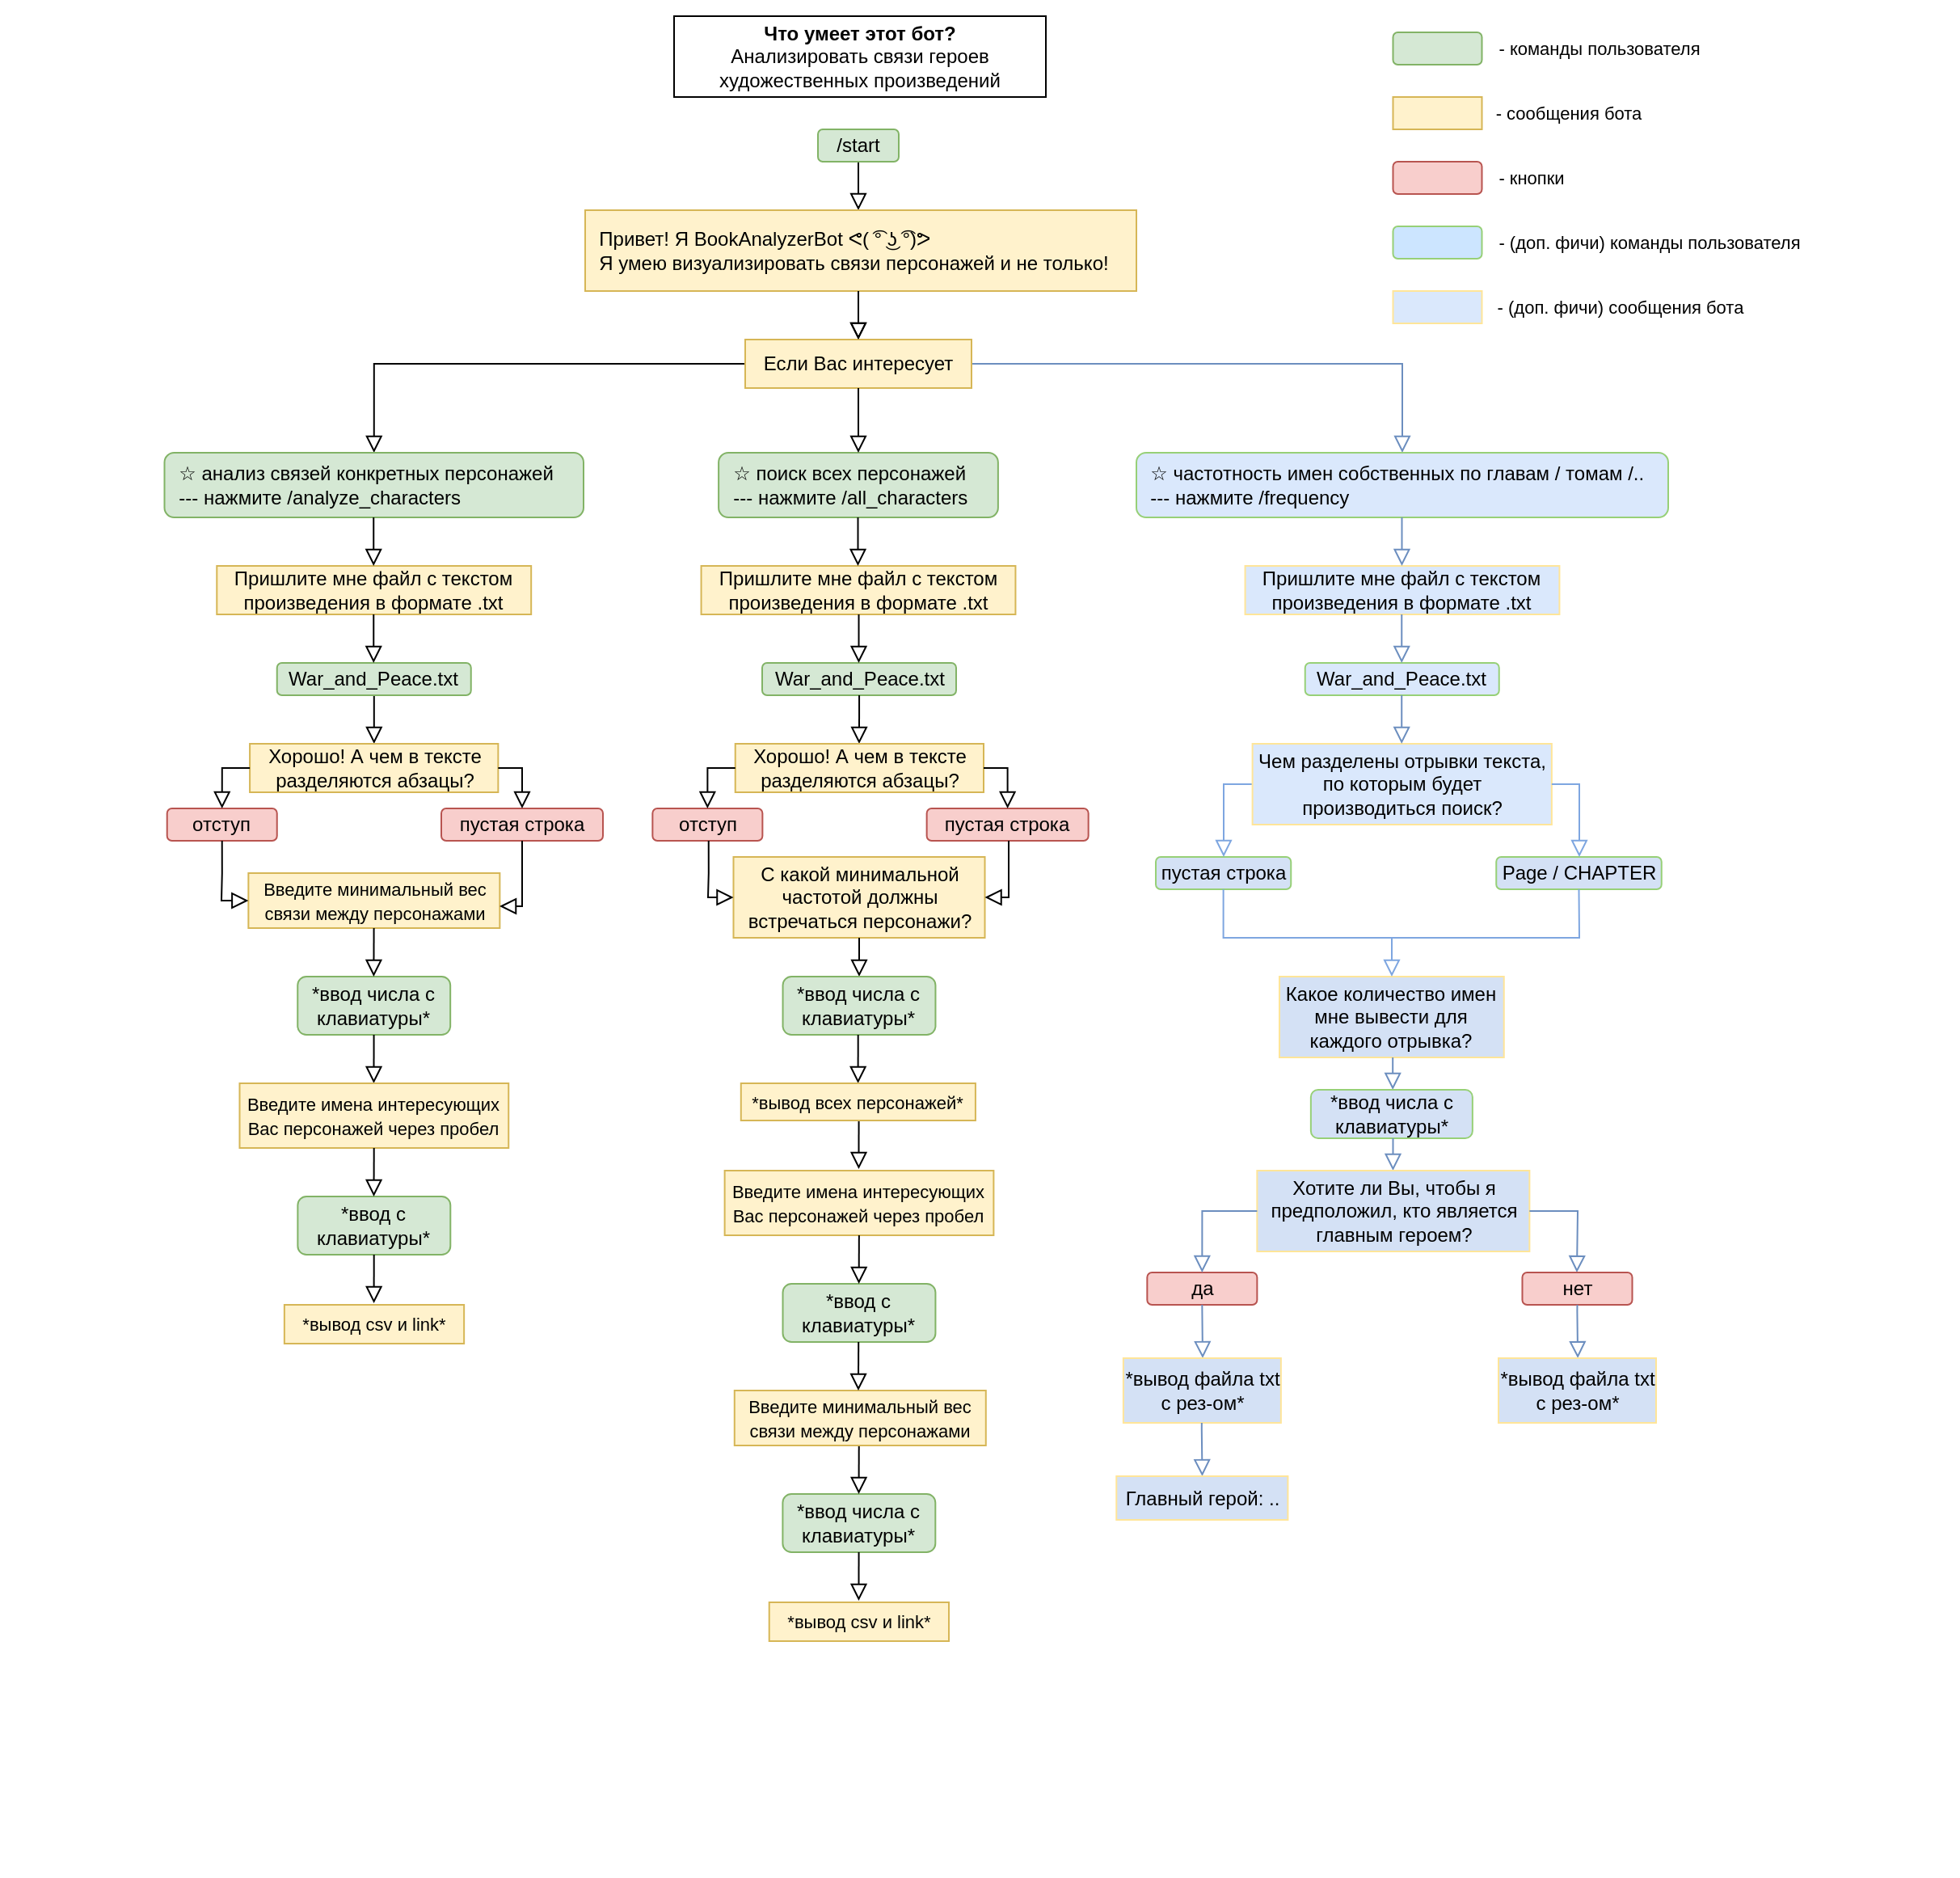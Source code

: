 <mxfile version="17.5.0" type="github">
  <diagram id="C5RBs43oDa-KdzZeNtuy" name="Page-1">
    <mxGraphModel dx="2554" dy="2166" grid="1" gridSize="10" guides="1" tooltips="1" connect="1" arrows="1" fold="1" page="1" pageScale="1" pageWidth="827" pageHeight="1169" math="0" shadow="0">
      <root>
        <mxCell id="WIyWlLk6GJQsqaUBKTNV-0" />
        <mxCell id="U4QmuMNjpzYNs68Xrnir-0" value="Back" style="" parent="WIyWlLk6GJQsqaUBKTNV-0" />
        <mxCell id="U4QmuMNjpzYNs68Xrnir-1" value="" style="rounded=0;whiteSpace=wrap;html=1;fontFamily=Helvetica;fontSize=11;strokeColor=#FFFFFF;imageAspect=1;absoluteArcSize=0;noLabel=0;portConstraintRotation=0;snapToPoint=0;fixDash=0;autosize=0;container=0;dropTarget=0;metaEdit=0;backgroundOutline=0;movableLabel=0;resizeWidth=0;treeFolding=0;treeMoving=0;enumerate=0;comic=0;overflow=visible;verticalAlign=bottom;" parent="U4QmuMNjpzYNs68Xrnir-0" vertex="1">
          <mxGeometry x="-530" y="-1169" width="1210" height="1159" as="geometry" />
        </mxCell>
        <mxCell id="c2kfG9LT__UE-gkWsJfg-1" value="" style="rounded=0;html=1;jettySize=auto;orthogonalLoop=1;fontSize=11;endArrow=block;endFill=0;endSize=8;strokeWidth=1;shadow=0;labelBackgroundColor=none;edgeStyle=orthogonalEdgeStyle;" edge="1" parent="U4QmuMNjpzYNs68Xrnir-0">
          <mxGeometry relative="1" as="geometry">
            <Array as="points" />
            <mxPoint y="-960" as="targetPoint" />
            <mxPoint y="-990" as="sourcePoint" />
          </mxGeometry>
        </mxCell>
        <mxCell id="WIyWlLk6GJQsqaUBKTNV-1" parent="WIyWlLk6GJQsqaUBKTNV-0" />
        <mxCell id="WIyWlLk6GJQsqaUBKTNV-2" value="" style="rounded=0;html=1;jettySize=auto;orthogonalLoop=1;fontSize=11;endArrow=block;endFill=0;endSize=8;strokeWidth=1;shadow=0;labelBackgroundColor=none;edgeStyle=orthogonalEdgeStyle;" parent="WIyWlLk6GJQsqaUBKTNV-1" source="WIyWlLk6GJQsqaUBKTNV-3" edge="1">
          <mxGeometry relative="1" as="geometry">
            <Array as="points" />
            <mxPoint y="-1040" as="targetPoint" />
          </mxGeometry>
        </mxCell>
        <mxCell id="WIyWlLk6GJQsqaUBKTNV-3" value="/start" style="rounded=1;whiteSpace=wrap;html=1;fontSize=12;glass=0;strokeWidth=1;shadow=0;fillColor=#d5e8d4;strokeColor=#82b366;" parent="WIyWlLk6GJQsqaUBKTNV-1" vertex="1">
          <mxGeometry x="-25" y="-1090" width="50" height="20" as="geometry" />
        </mxCell>
        <mxCell id="u6XhYRpbRkbT6tNBYT3o-0" value="&lt;b&gt;Что умеет этот бот?&lt;/b&gt;&lt;br&gt;Анализировать связи героев художественных произведений" style="rounded=0;whiteSpace=wrap;html=1;" parent="WIyWlLk6GJQsqaUBKTNV-1" vertex="1">
          <mxGeometry x="-114" y="-1160" width="230" height="50" as="geometry" />
        </mxCell>
        <mxCell id="c2kfG9LT__UE-gkWsJfg-24" value="" style="edgeStyle=orthogonalEdgeStyle;rounded=0;orthogonalLoop=1;jettySize=auto;html=1;fontColor=default;labelBackgroundColor=none;endArrow=block;endFill=0;endSize=8;strokeWidth=1;shadow=0;" edge="1" parent="WIyWlLk6GJQsqaUBKTNV-1" source="u6XhYRpbRkbT6tNBYT3o-3" target="hIJS4mat_jaOD0nb0lBD-62">
          <mxGeometry relative="1" as="geometry" />
        </mxCell>
        <mxCell id="u6XhYRpbRkbT6tNBYT3o-3" value="War_and_Peace.txt" style="rounded=1;whiteSpace=wrap;html=1;fillColor=#d5e8d4;strokeColor=#82b366;" parent="WIyWlLk6GJQsqaUBKTNV-1" vertex="1">
          <mxGeometry x="-359.63" y="-760" width="120" height="20" as="geometry" />
        </mxCell>
        <mxCell id="u6XhYRpbRkbT6tNBYT3o-5" value="&lt;span&gt;&amp;nbsp; Привет! Я BookAnalyzerBot ᕙ( ͡° ͜ʖ ͡°)ᕗ&lt;/span&gt;&lt;br&gt;&lt;span&gt;&amp;nbsp; Я умею визуализировать связи персонажей и не только!&lt;/span&gt;" style="text;html=1;strokeColor=#d6b656;fillColor=#fff2cc;align=left;verticalAlign=middle;whiteSpace=wrap;rounded=0;" parent="WIyWlLk6GJQsqaUBKTNV-1" vertex="1">
          <mxGeometry x="-169" y="-1040" width="341" height="50" as="geometry" />
        </mxCell>
        <mxCell id="u6XhYRpbRkbT6tNBYT3o-18" value="" style="edgeStyle=orthogonalEdgeStyle;rounded=0;orthogonalLoop=1;jettySize=auto;html=1;entryX=0.5;entryY=0;entryDx=0;entryDy=0;exitX=0;exitY=0.5;exitDx=0;exitDy=0;labelBackgroundColor=none;endArrow=block;endFill=0;endSize=8;strokeWidth=1;shadow=0;" parent="WIyWlLk6GJQsqaUBKTNV-1" source="c2kfG9LT__UE-gkWsJfg-6" target="u6XhYRpbRkbT6tNBYT3o-22" edge="1">
          <mxGeometry relative="1" as="geometry">
            <mxPoint x="132.75" y="-699.5" as="targetPoint" />
            <mxPoint x="-40" y="-785" as="sourcePoint" />
          </mxGeometry>
        </mxCell>
        <mxCell id="u6XhYRpbRkbT6tNBYT3o-21" value="" style="edgeStyle=orthogonalEdgeStyle;rounded=0;orthogonalLoop=1;jettySize=auto;html=1;entryX=0.5;entryY=0;entryDx=0;entryDy=0;exitX=1;exitY=0.5;exitDx=0;exitDy=0;fillColor=#dae8fc;strokeColor=#6c8ebf;labelBackgroundColor=none;endArrow=block;endFill=0;endSize=8;strokeWidth=1;shadow=0;" parent="WIyWlLk6GJQsqaUBKTNV-1" source="c2kfG9LT__UE-gkWsJfg-6" target="u6XhYRpbRkbT6tNBYT3o-10" edge="1">
          <mxGeometry relative="1" as="geometry">
            <mxPoint x="85" y="-770" as="sourcePoint" />
          </mxGeometry>
        </mxCell>
        <mxCell id="u6XhYRpbRkbT6tNBYT3o-10" value="&lt;div&gt;&amp;nbsp; ☆ частотность имен собственных по главам / томам /..&lt;/div&gt;&lt;div&gt;&amp;nbsp; --- нажмите /frequency&lt;/div&gt;" style="rounded=1;whiteSpace=wrap;html=1;fillColor=#dae8fc;strokeColor=#97D077;align=left;" parent="WIyWlLk6GJQsqaUBKTNV-1" vertex="1">
          <mxGeometry x="172" y="-890" width="329" height="40" as="geometry" />
        </mxCell>
        <mxCell id="u6XhYRpbRkbT6tNBYT3o-11" value="&lt;div&gt;&amp;nbsp; ☆ поиск всех персонажей&lt;/div&gt;&lt;div&gt;&amp;nbsp; --- нажмите /all_characters&lt;/div&gt;" style="rounded=1;whiteSpace=wrap;html=1;fillColor=#d5e8d4;strokeColor=#82b366;align=left;" parent="WIyWlLk6GJQsqaUBKTNV-1" vertex="1">
          <mxGeometry x="-86.44" y="-890" width="172.88" height="40" as="geometry" />
        </mxCell>
        <mxCell id="u6XhYRpbRkbT6tNBYT3o-22" value="&lt;div&gt;&amp;nbsp; ☆ анализ связей конкретных персонажей&lt;/div&gt;&lt;div&gt;&amp;nbsp; --- нажмите /analyze_characters&lt;/div&gt;" style="rounded=1;whiteSpace=wrap;html=1;fillColor=#d5e8d4;strokeColor=#82b366;align=left;" parent="WIyWlLk6GJQsqaUBKTNV-1" vertex="1">
          <mxGeometry x="-429.25" y="-890" width="259.25" height="40" as="geometry" />
        </mxCell>
        <mxCell id="hIJS4mat_jaOD0nb0lBD-33" value="" style="rounded=1;whiteSpace=wrap;html=1;fontSize=12;glass=0;strokeWidth=1;shadow=0;fillColor=#d5e8d4;strokeColor=#82b366;" parent="WIyWlLk6GJQsqaUBKTNV-1" vertex="1">
          <mxGeometry x="330.75" y="-1150" width="55" height="20" as="geometry" />
        </mxCell>
        <mxCell id="hIJS4mat_jaOD0nb0lBD-34" value="- команды пользователя" style="text;html=1;align=center;verticalAlign=middle;resizable=0;points=[];autosize=1;strokeColor=none;fillColor=none;fontSize=11;fontFamily=Helvetica;fontColor=default;" parent="WIyWlLk6GJQsqaUBKTNV-1" vertex="1">
          <mxGeometry x="387.75" y="-1150" width="140" height="20" as="geometry" />
        </mxCell>
        <mxCell id="hIJS4mat_jaOD0nb0lBD-35" value="" style="text;html=1;strokeColor=#d6b656;fillColor=#fff2cc;align=center;verticalAlign=middle;whiteSpace=wrap;rounded=0;" parent="WIyWlLk6GJQsqaUBKTNV-1" vertex="1">
          <mxGeometry x="330.75" y="-1110" width="55" height="20" as="geometry" />
        </mxCell>
        <mxCell id="hIJS4mat_jaOD0nb0lBD-37" value="- сообщения бота" style="text;html=1;align=center;verticalAlign=middle;resizable=0;points=[];autosize=1;strokeColor=none;fillColor=none;fontSize=11;fontFamily=Helvetica;fontColor=default;" parent="WIyWlLk6GJQsqaUBKTNV-1" vertex="1">
          <mxGeometry x="383.75" y="-1110" width="110" height="20" as="geometry" />
        </mxCell>
        <mxCell id="hIJS4mat_jaOD0nb0lBD-46" value="" style="rounded=1;whiteSpace=wrap;html=1;fontSize=12;glass=0;strokeWidth=1;shadow=0;fillColor=#cce5ff;strokeColor=#97D077;" parent="WIyWlLk6GJQsqaUBKTNV-1" vertex="1">
          <mxGeometry x="330.75" y="-1030" width="55" height="20" as="geometry" />
        </mxCell>
        <mxCell id="hIJS4mat_jaOD0nb0lBD-47" value="- (доп. фичи) команды пользователя" style="text;html=1;align=center;verticalAlign=middle;resizable=0;points=[];autosize=1;strokeColor=none;fillColor=none;fontSize=11;fontFamily=Helvetica;fontColor=default;" parent="WIyWlLk6GJQsqaUBKTNV-1" vertex="1">
          <mxGeometry x="383.75" y="-1030" width="210" height="20" as="geometry" />
        </mxCell>
        <mxCell id="hIJS4mat_jaOD0nb0lBD-49" value="" style="text;html=1;strokeColor=#FFE599;fillColor=#dae8fc;align=center;verticalAlign=middle;whiteSpace=wrap;rounded=0;" parent="WIyWlLk6GJQsqaUBKTNV-1" vertex="1">
          <mxGeometry x="330.75" y="-990" width="55" height="20" as="geometry" />
        </mxCell>
        <mxCell id="hIJS4mat_jaOD0nb0lBD-50" value="- (доп. фичи) сообщения бота" style="text;html=1;align=center;verticalAlign=middle;resizable=0;points=[];autosize=1;strokeColor=none;fillColor=none;fontSize=11;fontFamily=Helvetica;fontColor=default;" parent="WIyWlLk6GJQsqaUBKTNV-1" vertex="1">
          <mxGeometry x="385.75" y="-990" width="170" height="20" as="geometry" />
        </mxCell>
        <mxCell id="hIJS4mat_jaOD0nb0lBD-62" value="Хорошо! А чем в тексте&lt;br&gt;разделяются абзацы?" style="text;html=1;align=center;verticalAlign=middle;whiteSpace=wrap;rounded=0;fillColor=#fff2cc;strokeColor=#d6b656;" parent="WIyWlLk6GJQsqaUBKTNV-1" vertex="1">
          <mxGeometry x="-376.45" y="-710" width="153.63" height="30" as="geometry" />
        </mxCell>
        <mxCell id="hIJS4mat_jaOD0nb0lBD-137" value="пустая строка" style="rounded=1;whiteSpace=wrap;html=1;fillColor=#D4E1F5;strokeColor=#97D077;" parent="WIyWlLk6GJQsqaUBKTNV-1" vertex="1">
          <mxGeometry x="184" y="-640" width="83.63" height="20" as="geometry" />
        </mxCell>
        <mxCell id="hIJS4mat_jaOD0nb0lBD-157" value="" style="edgeStyle=orthogonalEdgeStyle;shape=connector;rounded=0;orthogonalLoop=1;jettySize=auto;html=1;shadow=0;labelBackgroundColor=none;fontFamily=Helvetica;fontSize=11;fontColor=default;endArrow=block;endFill=0;endSize=8;strokeColor=#7EA6E0;strokeWidth=1;fillColor=#dae8fc;exitX=0;exitY=0.5;exitDx=0;exitDy=0;entryX=0.5;entryY=0;entryDx=0;entryDy=0;" parent="WIyWlLk6GJQsqaUBKTNV-1" source="hIJS4mat_jaOD0nb0lBD-153" target="hIJS4mat_jaOD0nb0lBD-137" edge="1">
          <mxGeometry relative="1" as="geometry">
            <mxPoint x="276.5" y="-446" as="targetPoint" />
            <Array as="points">
              <mxPoint x="226" y="-685" />
              <mxPoint x="226" y="-640" />
            </Array>
          </mxGeometry>
        </mxCell>
        <mxCell id="hIJS4mat_jaOD0nb0lBD-153" value="Чем разделены отрывки текста, по которым будет производиться поиск?" style="text;html=1;strokeColor=#FFE599;fillColor=#dae8fc;align=center;verticalAlign=middle;whiteSpace=wrap;rounded=0;" parent="WIyWlLk6GJQsqaUBKTNV-1" vertex="1">
          <mxGeometry x="243.8" y="-710" width="185.13" height="50" as="geometry" />
        </mxCell>
        <mxCell id="hIJS4mat_jaOD0nb0lBD-155" value="Page / CHAPTER" style="rounded=1;whiteSpace=wrap;html=1;fillColor=#D4E1F5;strokeColor=#97D077;" parent="WIyWlLk6GJQsqaUBKTNV-1" vertex="1">
          <mxGeometry x="394.62" y="-640" width="102.25" height="20" as="geometry" />
        </mxCell>
        <mxCell id="hIJS4mat_jaOD0nb0lBD-158" value="" style="edgeStyle=orthogonalEdgeStyle;shape=connector;rounded=0;orthogonalLoop=1;jettySize=auto;html=1;shadow=0;labelBackgroundColor=none;fontFamily=Helvetica;fontSize=11;fontColor=default;endArrow=block;endFill=0;endSize=8;strokeColor=#7EA6E0;strokeWidth=1;fillColor=#dae8fc;exitX=1;exitY=0.5;exitDx=0;exitDy=0;entryX=0.5;entryY=0;entryDx=0;entryDy=0;" parent="WIyWlLk6GJQsqaUBKTNV-1" source="hIJS4mat_jaOD0nb0lBD-153" target="hIJS4mat_jaOD0nb0lBD-155" edge="1">
          <mxGeometry relative="1" as="geometry">
            <mxPoint x="409" y="-471" as="sourcePoint" />
            <mxPoint x="395.5" y="-436" as="targetPoint" />
            <Array as="points">
              <mxPoint x="446" y="-685" />
              <mxPoint x="446" y="-640" />
            </Array>
          </mxGeometry>
        </mxCell>
        <mxCell id="hIJS4mat_jaOD0nb0lBD-159" value="Какое количество имен мне вывести для каждого отрывка?" style="text;html=1;align=center;verticalAlign=middle;whiteSpace=wrap;rounded=0;fillColor=#D4E1F5;strokeColor=#FFE599;" parent="WIyWlLk6GJQsqaUBKTNV-1" vertex="1">
          <mxGeometry x="260.49" y="-566" width="138.88" height="50" as="geometry" />
        </mxCell>
        <mxCell id="hIJS4mat_jaOD0nb0lBD-160" value="" style="edgeStyle=orthogonalEdgeStyle;shape=connector;rounded=0;orthogonalLoop=1;jettySize=auto;html=1;shadow=0;labelBackgroundColor=none;fontFamily=Helvetica;fontSize=11;fontColor=default;endArrow=block;endFill=0;endSize=8;strokeColor=#7EA6E0;strokeWidth=1;fillColor=#dae8fc;exitX=0.5;exitY=1;exitDx=0;exitDy=0;entryX=0.5;entryY=0;entryDx=0;entryDy=0;" parent="WIyWlLk6GJQsqaUBKTNV-1" source="hIJS4mat_jaOD0nb0lBD-137" target="hIJS4mat_jaOD0nb0lBD-159" edge="1">
          <mxGeometry relative="1" as="geometry">
            <mxPoint x="266.37" y="-600" as="sourcePoint" />
            <mxPoint x="286.87" y="-535" as="targetPoint" />
            <Array as="points">
              <mxPoint x="226" y="-590" />
              <mxPoint x="330" y="-590" />
              <mxPoint x="330" y="-566" />
            </Array>
          </mxGeometry>
        </mxCell>
        <mxCell id="hIJS4mat_jaOD0nb0lBD-176" value="" style="endArrow=none;html=1;rounded=0;shadow=0;labelBackgroundColor=none;fontFamily=Helvetica;fontSize=11;fontColor=default;endSize=8;strokeColor=#7EA6E0;strokeWidth=1;fillColor=#dae8fc;shape=connector;entryX=0.5;entryY=1;entryDx=0;entryDy=0;" parent="WIyWlLk6GJQsqaUBKTNV-1" target="hIJS4mat_jaOD0nb0lBD-155" edge="1">
          <mxGeometry width="50" height="50" relative="1" as="geometry">
            <mxPoint x="326.37" y="-590" as="sourcePoint" />
            <mxPoint x="396.37" y="-600" as="targetPoint" />
            <Array as="points">
              <mxPoint x="396.37" y="-590" />
              <mxPoint x="446" y="-590" />
            </Array>
          </mxGeometry>
        </mxCell>
        <mxCell id="hIJS4mat_jaOD0nb0lBD-179" value="" style="rounded=0;html=1;jettySize=auto;orthogonalLoop=1;fontSize=11;endArrow=block;endFill=0;endSize=8;strokeWidth=1;shadow=0;labelBackgroundColor=none;edgeStyle=orthogonalEdgeStyle;entryX=0.5;entryY=0;entryDx=0;entryDy=0;exitX=0.5;exitY=1;exitDx=0;exitDy=0;strokeColor=#6c8ebf;fillColor=#dae8fc;" parent="WIyWlLk6GJQsqaUBKTNV-1" edge="1">
          <mxGeometry relative="1" as="geometry">
            <Array as="points" />
            <mxPoint x="330.6" y="-516" as="sourcePoint" />
            <mxPoint x="330.6" y="-496" as="targetPoint" />
          </mxGeometry>
        </mxCell>
        <mxCell id="hIJS4mat_jaOD0nb0lBD-180" value="*ввод числа с клавиатуры*" style="rounded=1;whiteSpace=wrap;html=1;fillColor=#D4E1F5;strokeColor=#97D077;" parent="WIyWlLk6GJQsqaUBKTNV-1" vertex="1">
          <mxGeometry x="279.93" y="-496" width="100" height="30" as="geometry" />
        </mxCell>
        <mxCell id="c2kfG9LT__UE-gkWsJfg-6" value="Если Вас интересует" style="text;html=1;strokeColor=#d6b656;fillColor=#fff2cc;align=center;verticalAlign=middle;whiteSpace=wrap;rounded=0;" vertex="1" parent="WIyWlLk6GJQsqaUBKTNV-1">
          <mxGeometry x="-70" y="-960" width="140" height="30" as="geometry" />
        </mxCell>
        <mxCell id="c2kfG9LT__UE-gkWsJfg-7" value="" style="rounded=0;html=1;jettySize=auto;orthogonalLoop=1;fontSize=11;endArrow=block;endFill=0;endSize=8;strokeWidth=1;shadow=0;labelBackgroundColor=none;edgeStyle=orthogonalEdgeStyle;" edge="1" parent="WIyWlLk6GJQsqaUBKTNV-1">
          <mxGeometry relative="1" as="geometry">
            <Array as="points" />
            <mxPoint y="-960" as="targetPoint" />
            <mxPoint y="-990" as="sourcePoint" />
          </mxGeometry>
        </mxCell>
        <mxCell id="c2kfG9LT__UE-gkWsJfg-10" value="" style="edgeStyle=orthogonalEdgeStyle;rounded=0;orthogonalLoop=1;jettySize=auto;html=1;exitX=0.5;exitY=1;exitDx=0;exitDy=0;labelBackgroundColor=none;endArrow=block;endFill=0;endSize=8;strokeWidth=1;shadow=0;entryX=0.5;entryY=0;entryDx=0;entryDy=0;" edge="1" parent="WIyWlLk6GJQsqaUBKTNV-1" source="c2kfG9LT__UE-gkWsJfg-6" target="u6XhYRpbRkbT6tNBYT3o-11">
          <mxGeometry relative="1" as="geometry">
            <mxPoint y="-880" as="targetPoint" />
            <mxPoint x="199.63" y="-935" as="sourcePoint" />
          </mxGeometry>
        </mxCell>
        <mxCell id="c2kfG9LT__UE-gkWsJfg-12" value="&lt;span&gt;Пришлите мне файл с текстом произведения в формате .txt&lt;/span&gt;" style="text;html=1;strokeColor=#d6b656;fillColor=#fff2cc;align=center;verticalAlign=middle;whiteSpace=wrap;rounded=0;fontColor=#000000;" vertex="1" parent="WIyWlLk6GJQsqaUBKTNV-1">
          <mxGeometry x="-396.85" y="-820" width="194.44" height="30" as="geometry" />
        </mxCell>
        <mxCell id="c2kfG9LT__UE-gkWsJfg-13" value="" style="rounded=0;html=1;jettySize=auto;orthogonalLoop=1;fontSize=11;endArrow=block;endFill=0;endSize=8;strokeWidth=1;shadow=0;labelBackgroundColor=none;edgeStyle=orthogonalEdgeStyle;" edge="1" parent="WIyWlLk6GJQsqaUBKTNV-1">
          <mxGeometry relative="1" as="geometry">
            <Array as="points" />
            <mxPoint x="-299.88" y="-820" as="targetPoint" />
            <mxPoint x="-299.88" y="-850" as="sourcePoint" />
          </mxGeometry>
        </mxCell>
        <mxCell id="c2kfG9LT__UE-gkWsJfg-14" value="&lt;span&gt;Пришлите мне файл с текстом произведения в формате .txt&lt;/span&gt;" style="text;html=1;strokeColor=#d6b656;fillColor=#fff2cc;align=center;verticalAlign=middle;whiteSpace=wrap;rounded=0;fontColor=#000000;" vertex="1" parent="WIyWlLk6GJQsqaUBKTNV-1">
          <mxGeometry x="-97.22" y="-820" width="194.44" height="30" as="geometry" />
        </mxCell>
        <mxCell id="c2kfG9LT__UE-gkWsJfg-15" value="" style="rounded=0;html=1;jettySize=auto;orthogonalLoop=1;fontSize=11;endArrow=block;endFill=0;endSize=8;strokeWidth=1;shadow=0;labelBackgroundColor=none;edgeStyle=orthogonalEdgeStyle;" edge="1" parent="WIyWlLk6GJQsqaUBKTNV-1">
          <mxGeometry relative="1" as="geometry">
            <Array as="points" />
            <mxPoint x="-0.25" y="-820" as="targetPoint" />
            <mxPoint x="-0.25" y="-850" as="sourcePoint" />
          </mxGeometry>
        </mxCell>
        <mxCell id="c2kfG9LT__UE-gkWsJfg-16" value="&lt;span&gt;Пришлите мне файл с текстом произведения в формате .txt&lt;/span&gt;" style="text;html=1;strokeColor=#FFE599;fillColor=#dae8fc;align=center;verticalAlign=middle;whiteSpace=wrap;rounded=0;fontColor=rgb(0, 0, 0);" vertex="1" parent="WIyWlLk6GJQsqaUBKTNV-1">
          <mxGeometry x="239.28" y="-820" width="194.44" height="30" as="geometry" />
        </mxCell>
        <mxCell id="c2kfG9LT__UE-gkWsJfg-17" value="" style="rounded=0;html=1;jettySize=auto;orthogonalLoop=1;fontSize=11;endArrow=block;endFill=0;endSize=8;strokeWidth=1;shadow=0;labelBackgroundColor=none;edgeStyle=orthogonalEdgeStyle;strokeColor=#6c8ebf;fillColor=#dae8fc;" edge="1" parent="WIyWlLk6GJQsqaUBKTNV-1">
          <mxGeometry relative="1" as="geometry">
            <Array as="points" />
            <mxPoint x="336.25" y="-820" as="targetPoint" />
            <mxPoint x="336.25" y="-850" as="sourcePoint" />
          </mxGeometry>
        </mxCell>
        <mxCell id="c2kfG9LT__UE-gkWsJfg-18" value="" style="rounded=0;html=1;jettySize=auto;orthogonalLoop=1;fontSize=11;endArrow=block;endFill=0;endSize=8;strokeWidth=1;shadow=0;labelBackgroundColor=none;edgeStyle=orthogonalEdgeStyle;" edge="1" parent="WIyWlLk6GJQsqaUBKTNV-1">
          <mxGeometry relative="1" as="geometry">
            <Array as="points" />
            <mxPoint x="-299.87" y="-760" as="targetPoint" />
            <mxPoint x="-299.87" y="-790" as="sourcePoint" />
          </mxGeometry>
        </mxCell>
        <mxCell id="c2kfG9LT__UE-gkWsJfg-19" value="War_and_Peace.txt" style="rounded=1;whiteSpace=wrap;html=1;fillColor=#d5e8d4;strokeColor=#82b366;" vertex="1" parent="WIyWlLk6GJQsqaUBKTNV-1">
          <mxGeometry x="-59.5" y="-760" width="120" height="20" as="geometry" />
        </mxCell>
        <mxCell id="c2kfG9LT__UE-gkWsJfg-20" value="" style="rounded=0;html=1;jettySize=auto;orthogonalLoop=1;fontSize=11;endArrow=block;endFill=0;endSize=8;strokeWidth=1;shadow=0;labelBackgroundColor=none;edgeStyle=orthogonalEdgeStyle;" edge="1" parent="WIyWlLk6GJQsqaUBKTNV-1">
          <mxGeometry relative="1" as="geometry">
            <Array as="points" />
            <mxPoint x="0.26" y="-760" as="targetPoint" />
            <mxPoint x="0.26" y="-790" as="sourcePoint" />
          </mxGeometry>
        </mxCell>
        <mxCell id="c2kfG9LT__UE-gkWsJfg-21" value="War_and_Peace.txt" style="rounded=1;whiteSpace=wrap;html=1;fillColor=#dae8fc;strokeColor=#97D077;align=center;" vertex="1" parent="WIyWlLk6GJQsqaUBKTNV-1">
          <mxGeometry x="276.37" y="-760" width="120" height="20" as="geometry" />
        </mxCell>
        <mxCell id="c2kfG9LT__UE-gkWsJfg-22" value="" style="rounded=0;html=1;jettySize=auto;orthogonalLoop=1;fontSize=11;endArrow=block;endFill=0;endSize=8;strokeWidth=1;shadow=0;labelBackgroundColor=none;edgeStyle=orthogonalEdgeStyle;strokeColor=#6c8ebf;fillColor=#dae8fc;" edge="1" parent="WIyWlLk6GJQsqaUBKTNV-1">
          <mxGeometry relative="1" as="geometry">
            <Array as="points" />
            <mxPoint x="336.13" y="-760" as="targetPoint" />
            <mxPoint x="336.13" y="-790" as="sourcePoint" />
          </mxGeometry>
        </mxCell>
        <mxCell id="c2kfG9LT__UE-gkWsJfg-25" value="" style="edgeStyle=orthogonalEdgeStyle;rounded=0;orthogonalLoop=1;jettySize=auto;html=1;fontColor=default;labelBackgroundColor=none;endArrow=block;endFill=0;endSize=8;strokeWidth=1;shadow=0;" edge="1" parent="WIyWlLk6GJQsqaUBKTNV-1">
          <mxGeometry relative="1" as="geometry">
            <mxPoint x="0.54" y="-740" as="sourcePoint" />
            <mxPoint x="0.5" y="-710" as="targetPoint" />
          </mxGeometry>
        </mxCell>
        <mxCell id="c2kfG9LT__UE-gkWsJfg-28" value="" style="rounded=1;whiteSpace=wrap;html=1;fontSize=12;glass=0;strokeWidth=1;shadow=0;fillColor=#f8cecc;strokeColor=#b85450;" vertex="1" parent="WIyWlLk6GJQsqaUBKTNV-1">
          <mxGeometry x="330.75" y="-1070" width="55" height="20" as="geometry" />
        </mxCell>
        <mxCell id="c2kfG9LT__UE-gkWsJfg-30" value="- кнопки" style="text;html=1;align=center;verticalAlign=middle;resizable=0;points=[];autosize=1;strokeColor=none;fillColor=none;fontSize=11;fontFamily=Helvetica;fontColor=default;" vertex="1" parent="WIyWlLk6GJQsqaUBKTNV-1">
          <mxGeometry x="385.75" y="-1070" width="60" height="20" as="geometry" />
        </mxCell>
        <mxCell id="c2kfG9LT__UE-gkWsJfg-31" value="отступ" style="rounded=1;whiteSpace=wrap;html=1;fontSize=12;glass=0;strokeWidth=1;shadow=0;fillColor=#f8cecc;strokeColor=#b85450;" vertex="1" parent="WIyWlLk6GJQsqaUBKTNV-1">
          <mxGeometry x="-427.64" y="-670" width="68.01" height="20" as="geometry" />
        </mxCell>
        <mxCell id="c2kfG9LT__UE-gkWsJfg-32" value="пустая строка" style="rounded=1;whiteSpace=wrap;html=1;fontSize=12;glass=0;strokeWidth=1;shadow=0;fillColor=#f8cecc;strokeColor=#b85450;" vertex="1" parent="WIyWlLk6GJQsqaUBKTNV-1">
          <mxGeometry x="-258" y="-670" width="100" height="20" as="geometry" />
        </mxCell>
        <mxCell id="c2kfG9LT__UE-gkWsJfg-35" value="" style="edgeStyle=orthogonalEdgeStyle;rounded=0;orthogonalLoop=1;jettySize=auto;html=1;fontColor=default;labelBackgroundColor=none;endArrow=block;endFill=0;endSize=8;strokeWidth=1;shadow=0;exitX=1;exitY=0.5;exitDx=0;exitDy=0;entryX=0.5;entryY=0;entryDx=0;entryDy=0;" edge="1" parent="WIyWlLk6GJQsqaUBKTNV-1" source="hIJS4mat_jaOD0nb0lBD-62" target="c2kfG9LT__UE-gkWsJfg-32">
          <mxGeometry relative="1" as="geometry">
            <mxPoint x="-202.41" y="-690" as="sourcePoint" />
            <mxPoint x="-202.41" y="-660" as="targetPoint" />
          </mxGeometry>
        </mxCell>
        <mxCell id="c2kfG9LT__UE-gkWsJfg-36" value="" style="edgeStyle=orthogonalEdgeStyle;rounded=0;orthogonalLoop=1;jettySize=auto;html=1;fontColor=default;labelBackgroundColor=none;endArrow=block;endFill=0;endSize=8;strokeWidth=1;shadow=0;exitX=0;exitY=0.5;exitDx=0;exitDy=0;entryX=0.5;entryY=0;entryDx=0;entryDy=0;" edge="1" parent="WIyWlLk6GJQsqaUBKTNV-1" source="hIJS4mat_jaOD0nb0lBD-62" target="c2kfG9LT__UE-gkWsJfg-31">
          <mxGeometry relative="1" as="geometry">
            <mxPoint x="-396.85" y="-690" as="sourcePoint" />
            <mxPoint x="-396.85" y="-660" as="targetPoint" />
          </mxGeometry>
        </mxCell>
        <mxCell id="c2kfG9LT__UE-gkWsJfg-37" value="Хорошо! А чем в тексте&lt;br&gt;разделяются абзацы?" style="text;html=1;align=center;verticalAlign=middle;whiteSpace=wrap;rounded=0;fillColor=#fff2cc;strokeColor=#d6b656;" vertex="1" parent="WIyWlLk6GJQsqaUBKTNV-1">
          <mxGeometry x="-76.13" y="-710" width="153.63" height="30" as="geometry" />
        </mxCell>
        <mxCell id="c2kfG9LT__UE-gkWsJfg-38" value="отступ" style="rounded=1;whiteSpace=wrap;html=1;fontSize=12;glass=0;strokeWidth=1;shadow=0;fillColor=#f8cecc;strokeColor=#b85450;" vertex="1" parent="WIyWlLk6GJQsqaUBKTNV-1">
          <mxGeometry x="-127.32" y="-670" width="68.01" height="20" as="geometry" />
        </mxCell>
        <mxCell id="c2kfG9LT__UE-gkWsJfg-39" value="пустая строка" style="rounded=1;whiteSpace=wrap;html=1;fontSize=12;glass=0;strokeWidth=1;shadow=0;fillColor=#f8cecc;strokeColor=#b85450;" vertex="1" parent="WIyWlLk6GJQsqaUBKTNV-1">
          <mxGeometry x="42.32" y="-670" width="100" height="20" as="geometry" />
        </mxCell>
        <mxCell id="c2kfG9LT__UE-gkWsJfg-40" value="" style="edgeStyle=orthogonalEdgeStyle;rounded=0;orthogonalLoop=1;jettySize=auto;html=1;fontColor=default;labelBackgroundColor=none;endArrow=block;endFill=0;endSize=8;strokeWidth=1;shadow=0;exitX=1;exitY=0.5;exitDx=0;exitDy=0;entryX=0.5;entryY=0;entryDx=0;entryDy=0;" edge="1" parent="WIyWlLk6GJQsqaUBKTNV-1" source="c2kfG9LT__UE-gkWsJfg-37" target="c2kfG9LT__UE-gkWsJfg-39">
          <mxGeometry relative="1" as="geometry">
            <mxPoint x="97.91" y="-690" as="sourcePoint" />
            <mxPoint x="97.91" y="-660" as="targetPoint" />
          </mxGeometry>
        </mxCell>
        <mxCell id="c2kfG9LT__UE-gkWsJfg-41" value="" style="edgeStyle=orthogonalEdgeStyle;rounded=0;orthogonalLoop=1;jettySize=auto;html=1;fontColor=default;labelBackgroundColor=none;endArrow=block;endFill=0;endSize=8;strokeWidth=1;shadow=0;exitX=0;exitY=0.5;exitDx=0;exitDy=0;entryX=0.5;entryY=0;entryDx=0;entryDy=0;" edge="1" parent="WIyWlLk6GJQsqaUBKTNV-1" source="c2kfG9LT__UE-gkWsJfg-37" target="c2kfG9LT__UE-gkWsJfg-38">
          <mxGeometry relative="1" as="geometry">
            <mxPoint x="-96.53" y="-690" as="sourcePoint" />
            <mxPoint x="-96.53" y="-660" as="targetPoint" />
          </mxGeometry>
        </mxCell>
        <mxCell id="c2kfG9LT__UE-gkWsJfg-43" value="&lt;span style=&quot;font-size: 11px ; text-align: left&quot;&gt;Введите минимальный вес связи между персонажами&lt;/span&gt;" style="text;html=1;align=center;verticalAlign=middle;whiteSpace=wrap;rounded=0;fillColor=#fff2cc;strokeColor=#d6b656;" vertex="1" parent="WIyWlLk6GJQsqaUBKTNV-1">
          <mxGeometry x="-377.32" y="-630" width="155.5" height="34" as="geometry" />
        </mxCell>
        <mxCell id="c2kfG9LT__UE-gkWsJfg-46" value="" style="edgeStyle=orthogonalEdgeStyle;rounded=0;orthogonalLoop=1;jettySize=auto;html=1;fontColor=default;labelBackgroundColor=none;endArrow=block;endFill=0;endSize=8;strokeWidth=1;shadow=0;exitX=0.5;exitY=1;exitDx=0;exitDy=0;entryX=0.999;entryY=0.603;entryDx=0;entryDy=0;entryPerimeter=0;" edge="1" parent="WIyWlLk6GJQsqaUBKTNV-1" source="c2kfG9LT__UE-gkWsJfg-32" target="c2kfG9LT__UE-gkWsJfg-43">
          <mxGeometry relative="1" as="geometry">
            <mxPoint x="-202.41" y="-630" as="sourcePoint" />
            <mxPoint x="-202.41" y="-600" as="targetPoint" />
            <Array as="points">
              <mxPoint x="-208" y="-609" />
            </Array>
          </mxGeometry>
        </mxCell>
        <mxCell id="c2kfG9LT__UE-gkWsJfg-47" value="" style="edgeStyle=orthogonalEdgeStyle;rounded=0;orthogonalLoop=1;jettySize=auto;html=1;fontColor=default;labelBackgroundColor=none;endArrow=block;endFill=0;endSize=8;strokeWidth=1;shadow=0;exitX=0.5;exitY=1;exitDx=0;exitDy=0;entryX=0;entryY=0.5;entryDx=0;entryDy=0;" edge="1" parent="WIyWlLk6GJQsqaUBKTNV-1" source="c2kfG9LT__UE-gkWsJfg-31" target="c2kfG9LT__UE-gkWsJfg-43">
          <mxGeometry relative="1" as="geometry">
            <mxPoint x="-396.85" y="-630" as="sourcePoint" />
            <mxPoint x="-396.85" y="-600" as="targetPoint" />
            <Array as="points">
              <mxPoint x="-394" y="-630" />
              <mxPoint x="-394" y="-613" />
            </Array>
          </mxGeometry>
        </mxCell>
        <mxCell id="c2kfG9LT__UE-gkWsJfg-48" value="*ввод числа с клавиатуры*" style="rounded=1;whiteSpace=wrap;html=1;fillColor=#d5e8d4;strokeColor=#82b366;" vertex="1" parent="WIyWlLk6GJQsqaUBKTNV-1">
          <mxGeometry x="-346.87" y="-566" width="94.46" height="36" as="geometry" />
        </mxCell>
        <mxCell id="c2kfG9LT__UE-gkWsJfg-49" value="" style="edgeStyle=orthogonalEdgeStyle;rounded=0;orthogonalLoop=1;jettySize=auto;html=1;fontColor=default;labelBackgroundColor=none;endArrow=block;endFill=0;endSize=8;strokeWidth=1;shadow=0;" edge="1" parent="WIyWlLk6GJQsqaUBKTNV-1">
          <mxGeometry relative="1" as="geometry">
            <mxPoint x="-299.7" y="-596" as="sourcePoint" />
            <mxPoint x="-299.8" y="-566" as="targetPoint" />
          </mxGeometry>
        </mxCell>
        <mxCell id="c2kfG9LT__UE-gkWsJfg-50" value="С какой минимальной частотой должны встречаться персонажи?" style="text;html=1;align=center;verticalAlign=middle;whiteSpace=wrap;rounded=0;fillColor=#fff2cc;strokeColor=#d6b656;" vertex="1" parent="WIyWlLk6GJQsqaUBKTNV-1">
          <mxGeometry x="-77.25" y="-640" width="155.5" height="50" as="geometry" />
        </mxCell>
        <mxCell id="c2kfG9LT__UE-gkWsJfg-51" value="" style="edgeStyle=orthogonalEdgeStyle;rounded=0;orthogonalLoop=1;jettySize=auto;html=1;fontColor=default;labelBackgroundColor=none;endArrow=block;endFill=0;endSize=8;strokeWidth=1;shadow=0;exitX=0.5;exitY=1;exitDx=0;exitDy=0;entryX=1;entryY=0.5;entryDx=0;entryDy=0;" edge="1" parent="WIyWlLk6GJQsqaUBKTNV-1" target="c2kfG9LT__UE-gkWsJfg-50">
          <mxGeometry relative="1" as="geometry">
            <mxPoint x="93" y="-650" as="sourcePoint" />
            <mxPoint x="98.59" y="-600" as="targetPoint" />
            <Array as="points">
              <mxPoint x="93" y="-615" />
            </Array>
          </mxGeometry>
        </mxCell>
        <mxCell id="c2kfG9LT__UE-gkWsJfg-52" value="" style="edgeStyle=orthogonalEdgeStyle;rounded=0;orthogonalLoop=1;jettySize=auto;html=1;fontColor=default;labelBackgroundColor=none;endArrow=block;endFill=0;endSize=8;strokeWidth=1;shadow=0;exitX=0.5;exitY=1;exitDx=0;exitDy=0;entryX=0;entryY=0.5;entryDx=0;entryDy=0;" edge="1" parent="WIyWlLk6GJQsqaUBKTNV-1" target="c2kfG9LT__UE-gkWsJfg-50">
          <mxGeometry relative="1" as="geometry">
            <mxPoint x="-92.635" y="-650" as="sourcePoint" />
            <mxPoint x="-95.85" y="-600" as="targetPoint" />
            <Array as="points">
              <mxPoint x="-93" y="-630" />
              <mxPoint x="-93" y="-613" />
            </Array>
          </mxGeometry>
        </mxCell>
        <mxCell id="c2kfG9LT__UE-gkWsJfg-53" value="" style="edgeStyle=orthogonalEdgeStyle;rounded=0;orthogonalLoop=1;jettySize=auto;html=1;fontColor=default;labelBackgroundColor=none;endArrow=block;endFill=0;endSize=8;strokeWidth=1;shadow=0;entryX=0.5;entryY=0;entryDx=0;entryDy=0;exitX=0.5;exitY=1;exitDx=0;exitDy=0;" edge="1" parent="WIyWlLk6GJQsqaUBKTNV-1" source="c2kfG9LT__UE-gkWsJfg-50" target="c2kfG9LT__UE-gkWsJfg-64">
          <mxGeometry relative="1" as="geometry">
            <mxPoint x="1" y="-580" as="sourcePoint" />
            <mxPoint y="-562" as="targetPoint" />
          </mxGeometry>
        </mxCell>
        <mxCell id="c2kfG9LT__UE-gkWsJfg-55" value="" style="edgeStyle=orthogonalEdgeStyle;rounded=0;orthogonalLoop=1;jettySize=auto;html=1;fontColor=default;labelBackgroundColor=none;endArrow=block;endFill=0;endSize=8;strokeWidth=1;shadow=0;" edge="1" parent="WIyWlLk6GJQsqaUBKTNV-1">
          <mxGeometry relative="1" as="geometry">
            <mxPoint x="-299.71" y="-530" as="sourcePoint" />
            <mxPoint x="-299.75" y="-500" as="targetPoint" />
          </mxGeometry>
        </mxCell>
        <mxCell id="c2kfG9LT__UE-gkWsJfg-56" value="&lt;span style=&quot;font-size: 11px&quot;&gt;Введите имена интересующих Вас персонажей через пробел&lt;/span&gt;" style="text;html=1;align=center;verticalAlign=middle;whiteSpace=wrap;rounded=0;fillColor=#fff2cc;strokeColor=#d6b656;" vertex="1" parent="WIyWlLk6GJQsqaUBKTNV-1">
          <mxGeometry x="-382.76" y="-500" width="166.38" height="40" as="geometry" />
        </mxCell>
        <mxCell id="c2kfG9LT__UE-gkWsJfg-58" value="*ввод с клавиатуры*" style="rounded=1;whiteSpace=wrap;html=1;fillColor=#d5e8d4;strokeColor=#82b366;" vertex="1" parent="WIyWlLk6GJQsqaUBKTNV-1">
          <mxGeometry x="-346.81" y="-430" width="94.46" height="36" as="geometry" />
        </mxCell>
        <mxCell id="c2kfG9LT__UE-gkWsJfg-59" value="" style="edgeStyle=orthogonalEdgeStyle;rounded=0;orthogonalLoop=1;jettySize=auto;html=1;fontColor=default;labelBackgroundColor=none;endArrow=block;endFill=0;endSize=8;strokeWidth=1;shadow=0;" edge="1" parent="WIyWlLk6GJQsqaUBKTNV-1">
          <mxGeometry relative="1" as="geometry">
            <mxPoint x="-299.64" y="-460" as="sourcePoint" />
            <mxPoint x="-299.74" y="-430" as="targetPoint" />
          </mxGeometry>
        </mxCell>
        <mxCell id="c2kfG9LT__UE-gkWsJfg-60" value="" style="edgeStyle=orthogonalEdgeStyle;rounded=0;orthogonalLoop=1;jettySize=auto;html=1;fontColor=default;labelBackgroundColor=none;endArrow=block;endFill=0;endSize=8;strokeWidth=1;shadow=0;" edge="1" parent="WIyWlLk6GJQsqaUBKTNV-1">
          <mxGeometry relative="1" as="geometry">
            <mxPoint x="-299.65" y="-394" as="sourcePoint" />
            <mxPoint x="-299.69" y="-364" as="targetPoint" />
          </mxGeometry>
        </mxCell>
        <mxCell id="c2kfG9LT__UE-gkWsJfg-63" value="&lt;div style=&quot;text-align: left&quot;&gt;&lt;span style=&quot;font-size: 11px&quot;&gt;*вывод csv и link*&lt;/span&gt;&lt;/div&gt;" style="text;html=1;align=center;verticalAlign=middle;whiteSpace=wrap;rounded=0;fillColor=#fff2cc;strokeColor=#d6b656;" vertex="1" parent="WIyWlLk6GJQsqaUBKTNV-1">
          <mxGeometry x="-355.07" y="-363" width="111.14" height="24" as="geometry" />
        </mxCell>
        <mxCell id="c2kfG9LT__UE-gkWsJfg-64" value="*ввод числа с клавиатуры*" style="rounded=1;whiteSpace=wrap;html=1;fillColor=#d5e8d4;strokeColor=#82b366;" vertex="1" parent="WIyWlLk6GJQsqaUBKTNV-1">
          <mxGeometry x="-46.73" y="-566" width="94.46" height="36" as="geometry" />
        </mxCell>
        <mxCell id="c2kfG9LT__UE-gkWsJfg-65" value="" style="edgeStyle=orthogonalEdgeStyle;rounded=0;orthogonalLoop=1;jettySize=auto;html=1;fontColor=default;labelBackgroundColor=none;endArrow=block;endFill=0;endSize=8;strokeWidth=1;shadow=0;" edge="1" parent="WIyWlLk6GJQsqaUBKTNV-1">
          <mxGeometry relative="1" as="geometry">
            <mxPoint x="-0.15" y="-530" as="sourcePoint" />
            <mxPoint x="-0.19" y="-500" as="targetPoint" />
          </mxGeometry>
        </mxCell>
        <mxCell id="c2kfG9LT__UE-gkWsJfg-67" value="*ввод числа с клавиатуры*" style="rounded=1;whiteSpace=wrap;html=1;fillColor=#d5e8d4;strokeColor=#82b366;" vertex="1" parent="WIyWlLk6GJQsqaUBKTNV-1">
          <mxGeometry x="-46.8" y="-246" width="94.46" height="36" as="geometry" />
        </mxCell>
        <mxCell id="c2kfG9LT__UE-gkWsJfg-68" value="" style="edgeStyle=orthogonalEdgeStyle;rounded=0;orthogonalLoop=1;jettySize=auto;html=1;fontColor=default;labelBackgroundColor=none;endArrow=block;endFill=0;endSize=8;strokeWidth=1;shadow=0;" edge="1" parent="WIyWlLk6GJQsqaUBKTNV-1">
          <mxGeometry relative="1" as="geometry">
            <mxPoint x="0.37" y="-276" as="sourcePoint" />
            <mxPoint x="0.27" y="-246" as="targetPoint" />
          </mxGeometry>
        </mxCell>
        <mxCell id="c2kfG9LT__UE-gkWsJfg-75" value="" style="edgeStyle=orthogonalEdgeStyle;rounded=0;orthogonalLoop=1;jettySize=auto;html=1;fontColor=default;labelBackgroundColor=none;endArrow=block;endFill=0;endSize=8;strokeWidth=1;shadow=0;" edge="1" parent="WIyWlLk6GJQsqaUBKTNV-1">
          <mxGeometry relative="1" as="geometry">
            <mxPoint x="0.28" y="-477" as="sourcePoint" />
            <mxPoint x="0.24" y="-447" as="targetPoint" />
          </mxGeometry>
        </mxCell>
        <mxCell id="c2kfG9LT__UE-gkWsJfg-76" value="&lt;div style=&quot;&quot;&gt;&lt;span style=&quot;font-size: 11px&quot;&gt;*&lt;/span&gt;&lt;span style=&quot;font-size: 11px&quot;&gt;вывод всех персонажей*&lt;/span&gt;&lt;/div&gt;" style="text;html=1;align=center;verticalAlign=middle;whiteSpace=wrap;rounded=0;fillColor=#fff2cc;strokeColor=#d6b656;" vertex="1" parent="WIyWlLk6GJQsqaUBKTNV-1">
          <mxGeometry x="-72.61" y="-500" width="145.07" height="23" as="geometry" />
        </mxCell>
        <mxCell id="c2kfG9LT__UE-gkWsJfg-77" value="&lt;span style=&quot;font-size: 11px&quot;&gt;Введите имена интересующих Вас персонажей через пробел&lt;/span&gt;" style="text;html=1;align=center;verticalAlign=middle;whiteSpace=wrap;rounded=0;fillColor=#fff2cc;strokeColor=#d6b656;" vertex="1" parent="WIyWlLk6GJQsqaUBKTNV-1">
          <mxGeometry x="-82.69" y="-446" width="166.38" height="40" as="geometry" />
        </mxCell>
        <mxCell id="c2kfG9LT__UE-gkWsJfg-78" value="*ввод с клавиатуры*" style="rounded=1;whiteSpace=wrap;html=1;fillColor=#d5e8d4;strokeColor=#82b366;" vertex="1" parent="WIyWlLk6GJQsqaUBKTNV-1">
          <mxGeometry x="-46.74" y="-376" width="94.46" height="36" as="geometry" />
        </mxCell>
        <mxCell id="c2kfG9LT__UE-gkWsJfg-79" value="" style="edgeStyle=orthogonalEdgeStyle;rounded=0;orthogonalLoop=1;jettySize=auto;html=1;fontColor=default;labelBackgroundColor=none;endArrow=block;endFill=0;endSize=8;strokeWidth=1;shadow=0;" edge="1" parent="WIyWlLk6GJQsqaUBKTNV-1">
          <mxGeometry relative="1" as="geometry">
            <mxPoint x="0.43" y="-406" as="sourcePoint" />
            <mxPoint x="0.33" y="-376" as="targetPoint" />
          </mxGeometry>
        </mxCell>
        <mxCell id="c2kfG9LT__UE-gkWsJfg-80" value="" style="edgeStyle=orthogonalEdgeStyle;rounded=0;orthogonalLoop=1;jettySize=auto;html=1;fontColor=default;labelBackgroundColor=none;endArrow=block;endFill=0;endSize=8;strokeWidth=1;shadow=0;" edge="1" parent="WIyWlLk6GJQsqaUBKTNV-1">
          <mxGeometry relative="1" as="geometry">
            <mxPoint x="0.28" y="-210" as="sourcePoint" />
            <mxPoint x="0.24" y="-180" as="targetPoint" />
          </mxGeometry>
        </mxCell>
        <mxCell id="c2kfG9LT__UE-gkWsJfg-81" value="&lt;div style=&quot;text-align: left&quot;&gt;&lt;span style=&quot;font-size: 11px&quot;&gt;*вывод csv и link*&lt;/span&gt;&lt;/div&gt;" style="text;html=1;align=center;verticalAlign=middle;whiteSpace=wrap;rounded=0;fillColor=#fff2cc;strokeColor=#d6b656;" vertex="1" parent="WIyWlLk6GJQsqaUBKTNV-1">
          <mxGeometry x="-55.14" y="-179" width="111.14" height="24" as="geometry" />
        </mxCell>
        <mxCell id="c2kfG9LT__UE-gkWsJfg-82" value="&lt;span style=&quot;font-size: 11px ; text-align: left&quot;&gt;Введите минимальный вес связи между персонажами&lt;/span&gt;" style="text;html=1;align=center;verticalAlign=middle;whiteSpace=wrap;rounded=0;fillColor=#fff2cc;strokeColor=#d6b656;" vertex="1" parent="WIyWlLk6GJQsqaUBKTNV-1">
          <mxGeometry x="-76.61" y="-310" width="155.5" height="34" as="geometry" />
        </mxCell>
        <mxCell id="c2kfG9LT__UE-gkWsJfg-83" value="" style="edgeStyle=orthogonalEdgeStyle;rounded=0;orthogonalLoop=1;jettySize=auto;html=1;fontColor=default;labelBackgroundColor=none;endArrow=block;endFill=0;endSize=8;strokeWidth=1;shadow=0;" edge="1" parent="WIyWlLk6GJQsqaUBKTNV-1">
          <mxGeometry relative="1" as="geometry">
            <mxPoint x="0.1" y="-340" as="sourcePoint" />
            <mxPoint x="-7.283e-14" y="-310" as="targetPoint" />
          </mxGeometry>
        </mxCell>
        <mxCell id="c2kfG9LT__UE-gkWsJfg-84" value="" style="rounded=0;html=1;jettySize=auto;orthogonalLoop=1;fontSize=11;endArrow=block;endFill=0;endSize=8;strokeWidth=1;shadow=0;labelBackgroundColor=none;edgeStyle=orthogonalEdgeStyle;strokeColor=#6c8ebf;fillColor=#dae8fc;" edge="1" parent="WIyWlLk6GJQsqaUBKTNV-1">
          <mxGeometry relative="1" as="geometry">
            <Array as="points" />
            <mxPoint x="336.12" y="-710" as="targetPoint" />
            <mxPoint x="336.12" y="-740" as="sourcePoint" />
          </mxGeometry>
        </mxCell>
        <mxCell id="c2kfG9LT__UE-gkWsJfg-87" value="" style="rounded=0;html=1;jettySize=auto;orthogonalLoop=1;fontSize=11;endArrow=block;endFill=0;endSize=8;strokeWidth=1;shadow=0;labelBackgroundColor=none;edgeStyle=orthogonalEdgeStyle;entryX=0.5;entryY=0;entryDx=0;entryDy=0;exitX=0.5;exitY=1;exitDx=0;exitDy=0;strokeColor=#6c8ebf;fillColor=#dae8fc;" edge="1" parent="WIyWlLk6GJQsqaUBKTNV-1">
          <mxGeometry relative="1" as="geometry">
            <Array as="points" />
            <mxPoint x="330.75" y="-466" as="sourcePoint" />
            <mxPoint x="330.75" y="-446" as="targetPoint" />
          </mxGeometry>
        </mxCell>
        <mxCell id="c2kfG9LT__UE-gkWsJfg-88" value="Хотите ли Вы, чтобы я предположил, кто является главным героем?" style="text;html=1;align=center;verticalAlign=middle;whiteSpace=wrap;rounded=0;fillColor=#D4E1F5;strokeColor=#FFE599;" vertex="1" parent="WIyWlLk6GJQsqaUBKTNV-1">
          <mxGeometry x="246.68" y="-446" width="168.51" height="50" as="geometry" />
        </mxCell>
        <mxCell id="c2kfG9LT__UE-gkWsJfg-92" value="да" style="rounded=1;whiteSpace=wrap;html=1;fontSize=12;glass=0;strokeWidth=1;shadow=0;fillColor=#f8cecc;strokeColor=#b85450;" vertex="1" parent="WIyWlLk6GJQsqaUBKTNV-1">
          <mxGeometry x="178.67" y="-383" width="68.01" height="20" as="geometry" />
        </mxCell>
        <mxCell id="c2kfG9LT__UE-gkWsJfg-94" value="" style="edgeStyle=orthogonalEdgeStyle;rounded=0;orthogonalLoop=1;jettySize=auto;html=1;fontColor=default;labelBackgroundColor=none;endArrow=block;endFill=0;endSize=8;strokeWidth=1;shadow=0;exitX=1;exitY=0.5;exitDx=0;exitDy=0;entryX=0.5;entryY=0;entryDx=0;entryDy=0;strokeColor=#6c8ebf;fillColor=#dae8fc;" edge="1" parent="WIyWlLk6GJQsqaUBKTNV-1" source="c2kfG9LT__UE-gkWsJfg-88">
          <mxGeometry relative="1" as="geometry">
            <mxPoint x="400.93" y="-424.5" as="sourcePoint" />
            <mxPoint x="444.495" y="-383" as="targetPoint" />
          </mxGeometry>
        </mxCell>
        <mxCell id="c2kfG9LT__UE-gkWsJfg-95" value="" style="edgeStyle=orthogonalEdgeStyle;rounded=0;orthogonalLoop=1;jettySize=auto;html=1;fontColor=default;labelBackgroundColor=none;endArrow=block;endFill=0;endSize=8;strokeWidth=1;shadow=0;exitX=0;exitY=0.5;exitDx=0;exitDy=0;entryX=0.5;entryY=0;entryDx=0;entryDy=0;strokeColor=#6c8ebf;fillColor=#dae8fc;" edge="1" parent="WIyWlLk6GJQsqaUBKTNV-1" source="c2kfG9LT__UE-gkWsJfg-88" target="c2kfG9LT__UE-gkWsJfg-92">
          <mxGeometry relative="1" as="geometry">
            <mxPoint x="247.3" y="-424.5" as="sourcePoint" />
            <mxPoint x="226.9" y="-389.5" as="targetPoint" />
          </mxGeometry>
        </mxCell>
        <mxCell id="c2kfG9LT__UE-gkWsJfg-98" value="" style="edgeStyle=orthogonalEdgeStyle;rounded=0;orthogonalLoop=1;jettySize=auto;html=1;fontColor=default;labelBackgroundColor=none;endArrow=block;endFill=0;endSize=8;strokeWidth=1;shadow=0;exitX=0.5;exitY=1;exitDx=0;exitDy=0;strokeColor=#6c8ebf;fillColor=#dae8fc;" edge="1" parent="WIyWlLk6GJQsqaUBKTNV-1" source="c2kfG9LT__UE-gkWsJfg-92">
          <mxGeometry relative="1" as="geometry">
            <mxPoint x="226.9" y="-359.5" as="sourcePoint" />
            <mxPoint x="213" y="-330" as="targetPoint" />
            <Array as="points">
              <mxPoint x="213" y="-359" />
              <mxPoint x="213" y="-327" />
            </Array>
          </mxGeometry>
        </mxCell>
        <mxCell id="c2kfG9LT__UE-gkWsJfg-99" value="нет" style="rounded=1;whiteSpace=wrap;html=1;fontSize=12;glass=0;strokeWidth=1;shadow=0;fillColor=#f8cecc;strokeColor=#b85450;" vertex="1" parent="WIyWlLk6GJQsqaUBKTNV-1">
          <mxGeometry x="410.74" y="-383" width="68.01" height="20" as="geometry" />
        </mxCell>
        <mxCell id="c2kfG9LT__UE-gkWsJfg-101" value="*вывод файла txt с рез-ом*" style="text;html=1;align=center;verticalAlign=middle;whiteSpace=wrap;rounded=0;fillColor=#D4E1F5;strokeColor=#FFE599;" vertex="1" parent="WIyWlLk6GJQsqaUBKTNV-1">
          <mxGeometry x="163.93" y="-330" width="97.5" height="40" as="geometry" />
        </mxCell>
        <mxCell id="c2kfG9LT__UE-gkWsJfg-104" value="" style="edgeStyle=orthogonalEdgeStyle;rounded=0;orthogonalLoop=1;jettySize=auto;html=1;fontColor=default;labelBackgroundColor=none;endArrow=block;endFill=0;endSize=8;strokeWidth=1;shadow=0;exitX=0.5;exitY=1;exitDx=0;exitDy=0;strokeColor=#6c8ebf;fillColor=#dae8fc;" edge="1" parent="WIyWlLk6GJQsqaUBKTNV-1">
          <mxGeometry relative="1" as="geometry">
            <mxPoint x="444.745" y="-363" as="sourcePoint" />
            <mxPoint x="445.07" y="-330" as="targetPoint" />
            <Array as="points">
              <mxPoint x="445.07" y="-359" />
              <mxPoint x="445.07" y="-327" />
            </Array>
          </mxGeometry>
        </mxCell>
        <mxCell id="c2kfG9LT__UE-gkWsJfg-105" value="*вывод файла txt с рез-ом*" style="text;html=1;align=center;verticalAlign=middle;whiteSpace=wrap;rounded=0;fillColor=#D4E1F5;strokeColor=#FFE599;" vertex="1" parent="WIyWlLk6GJQsqaUBKTNV-1">
          <mxGeometry x="396" y="-330" width="97.5" height="40" as="geometry" />
        </mxCell>
        <mxCell id="c2kfG9LT__UE-gkWsJfg-106" value="" style="edgeStyle=orthogonalEdgeStyle;rounded=0;orthogonalLoop=1;jettySize=auto;html=1;fontColor=default;labelBackgroundColor=none;endArrow=block;endFill=0;endSize=8;strokeWidth=1;shadow=0;exitX=0.5;exitY=1;exitDx=0;exitDy=0;strokeColor=#6c8ebf;fillColor=#dae8fc;" edge="1" parent="WIyWlLk6GJQsqaUBKTNV-1">
          <mxGeometry relative="1" as="geometry">
            <mxPoint x="212.425" y="-290" as="sourcePoint" />
            <mxPoint x="212.75" y="-257" as="targetPoint" />
            <Array as="points">
              <mxPoint x="212.75" y="-286" />
              <mxPoint x="212.75" y="-254" />
            </Array>
          </mxGeometry>
        </mxCell>
        <mxCell id="c2kfG9LT__UE-gkWsJfg-107" value="Главный герой: .." style="text;html=1;align=center;verticalAlign=middle;whiteSpace=wrap;rounded=0;fillColor=#D4E1F5;strokeColor=#FFE599;" vertex="1" parent="WIyWlLk6GJQsqaUBKTNV-1">
          <mxGeometry x="159.64" y="-257" width="106.07" height="27" as="geometry" />
        </mxCell>
      </root>
    </mxGraphModel>
  </diagram>
</mxfile>
